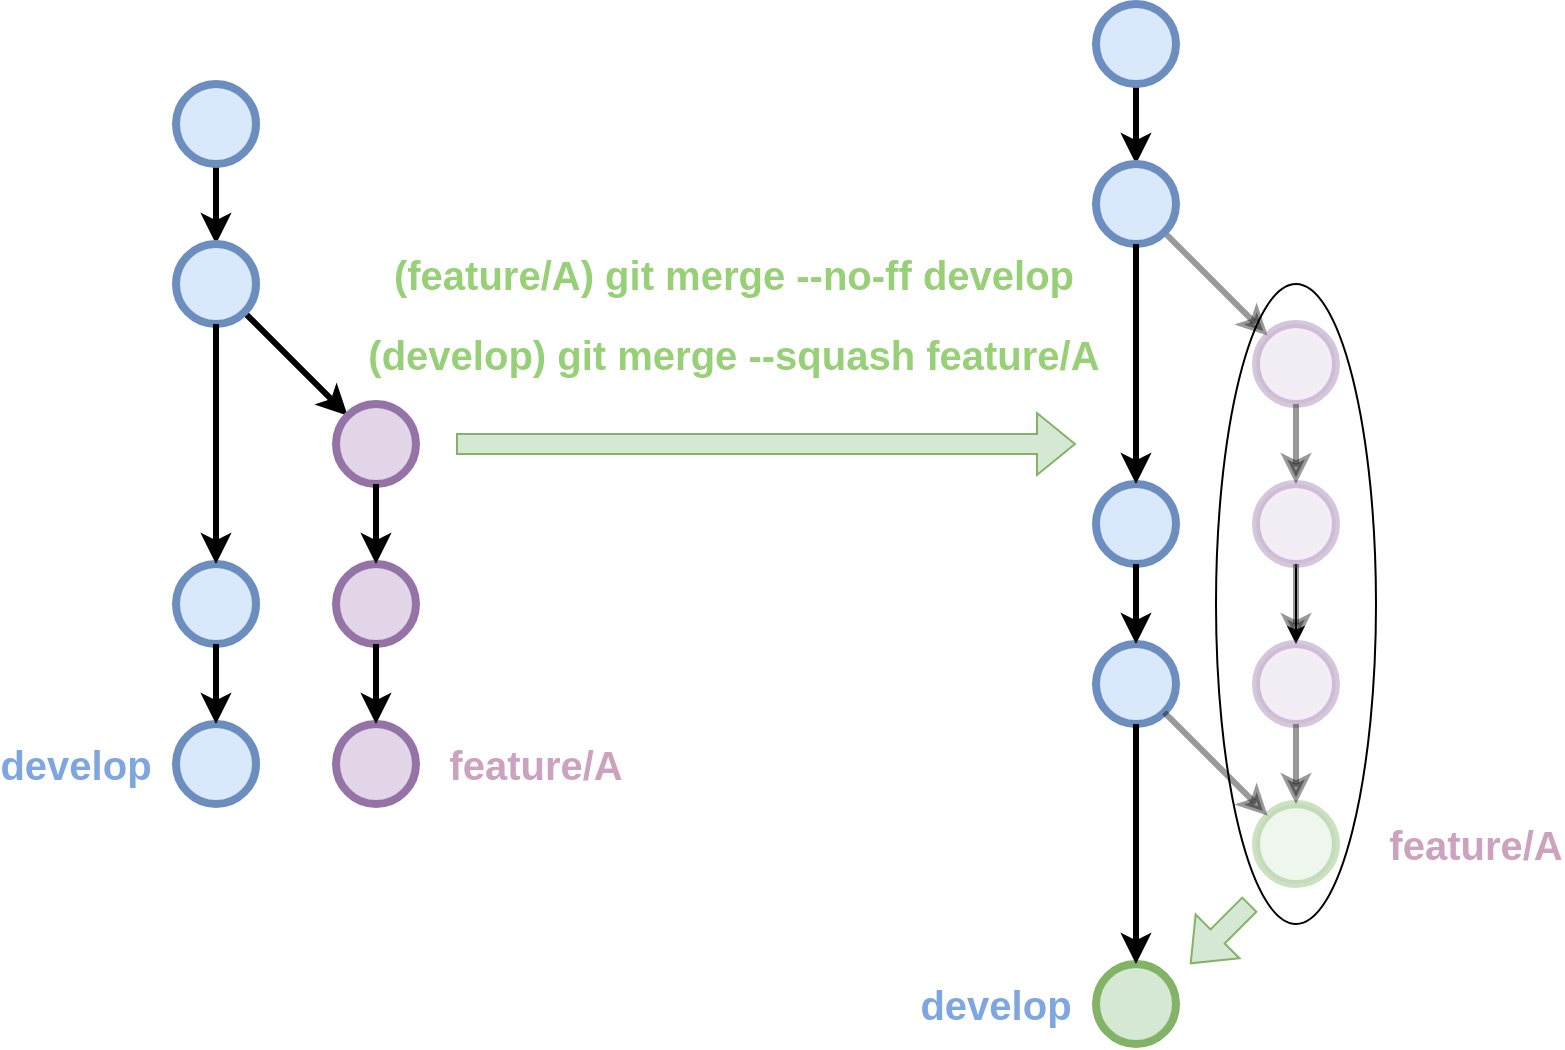 <mxfile version="24.8.0">
  <diagram name="Pàgina-1" id="ANfU_E7pHBMlSpgSDisd">
    <mxGraphModel dx="1434" dy="754" grid="1" gridSize="10" guides="1" tooltips="1" connect="1" arrows="1" fold="1" page="1" pageScale="1" pageWidth="827" pageHeight="1169" math="0" shadow="0">
      <root>
        <mxCell id="0" />
        <mxCell id="1" parent="0" />
        <mxCell id="q3OaoekdAnvkXVUmLFM6-1" value="" style="shape=flexArrow;endArrow=classic;html=1;rounded=0;fillColor=#d5e8d4;strokeColor=#82b366;" parent="1" edge="1">
          <mxGeometry width="50" height="50" relative="1" as="geometry">
            <mxPoint x="460" y="500" as="sourcePoint" />
            <mxPoint x="770" y="500" as="targetPoint" />
          </mxGeometry>
        </mxCell>
        <mxCell id="q3OaoekdAnvkXVUmLFM6-3" value="" style="group" parent="1" vertex="1" connectable="0">
          <mxGeometry x="240" y="320" width="290" height="360" as="geometry" />
        </mxCell>
        <mxCell id="q3OaoekdAnvkXVUmLFM6-4" value="" style="edgeStyle=orthogonalEdgeStyle;rounded=0;orthogonalLoop=1;jettySize=auto;html=1;strokeWidth=3;" parent="q3OaoekdAnvkXVUmLFM6-3" source="q3OaoekdAnvkXVUmLFM6-5" target="q3OaoekdAnvkXVUmLFM6-8" edge="1">
          <mxGeometry relative="1" as="geometry" />
        </mxCell>
        <mxCell id="q3OaoekdAnvkXVUmLFM6-5" value="" style="ellipse;whiteSpace=wrap;html=1;fillColor=#dae8fc;strokeColor=#6c8ebf;strokeWidth=4;" parent="q3OaoekdAnvkXVUmLFM6-3" vertex="1">
          <mxGeometry x="80" width="40" height="40" as="geometry" />
        </mxCell>
        <mxCell id="q3OaoekdAnvkXVUmLFM6-6" value="&lt;font size=&quot;1&quot; color=&quot;#7ea6e0&quot;&gt;&lt;b style=&quot;font-size: 20px;&quot;&gt;develop&lt;/b&gt;&lt;/font&gt;" style="text;html=1;align=center;verticalAlign=middle;whiteSpace=wrap;rounded=0;" parent="q3OaoekdAnvkXVUmLFM6-3" vertex="1">
          <mxGeometry y="325" width="60" height="30" as="geometry" />
        </mxCell>
        <mxCell id="q3OaoekdAnvkXVUmLFM6-7" style="rounded=0;orthogonalLoop=1;jettySize=auto;html=1;strokeWidth=3;" parent="q3OaoekdAnvkXVUmLFM6-3" source="q3OaoekdAnvkXVUmLFM6-8" target="q3OaoekdAnvkXVUmLFM6-9" edge="1">
          <mxGeometry relative="1" as="geometry" />
        </mxCell>
        <mxCell id="q3OaoekdAnvkXVUmLFM6-8" value="" style="ellipse;whiteSpace=wrap;html=1;fillColor=#dae8fc;strokeColor=#6c8ebf;strokeWidth=4;" parent="q3OaoekdAnvkXVUmLFM6-3" vertex="1">
          <mxGeometry x="80" y="80" width="40" height="40" as="geometry" />
        </mxCell>
        <mxCell id="q3OaoekdAnvkXVUmLFM6-9" value="" style="ellipse;whiteSpace=wrap;html=1;fillColor=#e1d5e7;strokeColor=#9673a6;strokeWidth=4;" parent="q3OaoekdAnvkXVUmLFM6-3" vertex="1">
          <mxGeometry x="160" y="160" width="40" height="40" as="geometry" />
        </mxCell>
        <mxCell id="q3OaoekdAnvkXVUmLFM6-10" value="" style="ellipse;whiteSpace=wrap;html=1;fillColor=#dae8fc;strokeColor=#6c8ebf;strokeWidth=4;" parent="q3OaoekdAnvkXVUmLFM6-3" vertex="1">
          <mxGeometry x="80" y="240" width="40" height="40" as="geometry" />
        </mxCell>
        <mxCell id="q3OaoekdAnvkXVUmLFM6-11" value="" style="ellipse;whiteSpace=wrap;html=1;fillColor=#e1d5e7;strokeColor=#9673a6;strokeWidth=4;" parent="q3OaoekdAnvkXVUmLFM6-3" vertex="1">
          <mxGeometry x="160" y="240" width="40" height="40" as="geometry" />
        </mxCell>
        <mxCell id="q3OaoekdAnvkXVUmLFM6-12" style="rounded=0;orthogonalLoop=1;jettySize=auto;html=1;strokeWidth=3;" parent="q3OaoekdAnvkXVUmLFM6-3" source="q3OaoekdAnvkXVUmLFM6-9" target="q3OaoekdAnvkXVUmLFM6-11" edge="1">
          <mxGeometry relative="1" as="geometry">
            <mxPoint x="124" y="124" as="sourcePoint" />
            <mxPoint x="176" y="176" as="targetPoint" />
          </mxGeometry>
        </mxCell>
        <mxCell id="q3OaoekdAnvkXVUmLFM6-13" style="rounded=0;orthogonalLoop=1;jettySize=auto;html=1;strokeWidth=3;" parent="q3OaoekdAnvkXVUmLFM6-3" source="q3OaoekdAnvkXVUmLFM6-8" target="q3OaoekdAnvkXVUmLFM6-10" edge="1">
          <mxGeometry relative="1" as="geometry">
            <mxPoint x="190" y="210" as="sourcePoint" />
            <mxPoint x="190" y="250" as="targetPoint" />
          </mxGeometry>
        </mxCell>
        <mxCell id="q3OaoekdAnvkXVUmLFM6-14" value="" style="ellipse;whiteSpace=wrap;html=1;fillColor=#dae8fc;strokeColor=#6c8ebf;strokeWidth=4;" parent="q3OaoekdAnvkXVUmLFM6-3" vertex="1">
          <mxGeometry x="80" y="320" width="40" height="40" as="geometry" />
        </mxCell>
        <mxCell id="q3OaoekdAnvkXVUmLFM6-15" value="" style="ellipse;whiteSpace=wrap;html=1;fillColor=#e1d5e7;strokeColor=#9673a6;strokeWidth=4;" parent="q3OaoekdAnvkXVUmLFM6-3" vertex="1">
          <mxGeometry x="160" y="320" width="40" height="40" as="geometry" />
        </mxCell>
        <mxCell id="q3OaoekdAnvkXVUmLFM6-16" style="rounded=0;orthogonalLoop=1;jettySize=auto;html=1;strokeWidth=3;" parent="q3OaoekdAnvkXVUmLFM6-3" source="q3OaoekdAnvkXVUmLFM6-10" target="q3OaoekdAnvkXVUmLFM6-14" edge="1">
          <mxGeometry relative="1" as="geometry">
            <mxPoint x="110" y="130" as="sourcePoint" />
            <mxPoint x="110" y="250" as="targetPoint" />
          </mxGeometry>
        </mxCell>
        <mxCell id="q3OaoekdAnvkXVUmLFM6-17" style="rounded=0;orthogonalLoop=1;jettySize=auto;html=1;strokeWidth=3;" parent="q3OaoekdAnvkXVUmLFM6-3" source="q3OaoekdAnvkXVUmLFM6-11" target="q3OaoekdAnvkXVUmLFM6-15" edge="1">
          <mxGeometry relative="1" as="geometry">
            <mxPoint x="190" y="210" as="sourcePoint" />
            <mxPoint x="280" y="260" as="targetPoint" />
          </mxGeometry>
        </mxCell>
        <mxCell id="q3OaoekdAnvkXVUmLFM6-18" value="&lt;font color=&quot;#cda2be&quot; size=&quot;1&quot;&gt;&lt;b style=&quot;font-size: 20px;&quot;&gt;feature/A&lt;/b&gt;&lt;/font&gt;" style="text;html=1;align=center;verticalAlign=middle;whiteSpace=wrap;rounded=0;" parent="q3OaoekdAnvkXVUmLFM6-3" vertex="1">
          <mxGeometry x="230" y="325" width="60" height="30" as="geometry" />
        </mxCell>
        <mxCell id="q3OaoekdAnvkXVUmLFM6-37" value="&lt;font size=&quot;1&quot; color=&quot;#97d077&quot; style=&quot;&quot;&gt;&lt;b style=&quot;font-size: 20px;&quot;&gt;(&lt;/b&gt;&lt;/font&gt;&lt;b style=&quot;color: rgb(151, 208, 119); font-size: 20px;&quot;&gt;develop&lt;/b&gt;&lt;font size=&quot;1&quot; color=&quot;#97d077&quot; style=&quot;&quot;&gt;&lt;b style=&quot;font-size: 20px;&quot;&gt;) git merge --squash feature/A&lt;/b&gt;&lt;/font&gt;" style="text;html=1;align=center;verticalAlign=middle;whiteSpace=wrap;rounded=0;" parent="1" vertex="1">
          <mxGeometry x="414" y="440" width="370" height="30" as="geometry" />
        </mxCell>
        <mxCell id="oEOGCDZEKHjzFUREmpqI-1" value="&lt;font size=&quot;1&quot; color=&quot;#97d077&quot; style=&quot;&quot;&gt;&lt;b style=&quot;font-size: 20px;&quot;&gt;(&lt;/b&gt;&lt;/font&gt;&lt;b style=&quot;color: rgb(151, 208, 119); font-size: 20px;&quot;&gt;feature/A&lt;/b&gt;&lt;font size=&quot;1&quot; color=&quot;#97d077&quot; style=&quot;&quot;&gt;&lt;b style=&quot;font-size: 20px;&quot;&gt;) git merge --no-ff&amp;nbsp;&lt;/b&gt;&lt;/font&gt;&lt;b style=&quot;color: rgb(151, 208, 119); font-size: 20px;&quot;&gt;develop&lt;/b&gt;" style="text;html=1;align=center;verticalAlign=middle;whiteSpace=wrap;rounded=0;" parent="1" vertex="1">
          <mxGeometry x="414" y="400" width="370" height="30" as="geometry" />
        </mxCell>
        <mxCell id="hFkgrCWrJSU7KXQrdNRA-5" value="" style="ellipse;whiteSpace=wrap;html=1;" parent="1" vertex="1">
          <mxGeometry x="840" y="420" width="80" height="320" as="geometry" />
        </mxCell>
        <mxCell id="nNz4s0xaN7WfVtO6dp6d-2" value="" style="edgeStyle=orthogonalEdgeStyle;rounded=0;orthogonalLoop=1;jettySize=auto;html=1;strokeWidth=3;" parent="1" source="nNz4s0xaN7WfVtO6dp6d-3" target="nNz4s0xaN7WfVtO6dp6d-6" edge="1">
          <mxGeometry relative="1" as="geometry" />
        </mxCell>
        <mxCell id="nNz4s0xaN7WfVtO6dp6d-3" value="" style="ellipse;whiteSpace=wrap;html=1;fillColor=#dae8fc;strokeColor=#6c8ebf;strokeWidth=4;" parent="1" vertex="1">
          <mxGeometry x="780" y="280" width="40" height="40" as="geometry" />
        </mxCell>
        <mxCell id="nNz4s0xaN7WfVtO6dp6d-4" value="&lt;font size=&quot;1&quot; color=&quot;#7ea6e0&quot;&gt;&lt;b style=&quot;font-size: 20px;&quot;&gt;develop&lt;/b&gt;&lt;/font&gt;" style="text;html=1;align=center;verticalAlign=middle;whiteSpace=wrap;rounded=0;" parent="1" vertex="1">
          <mxGeometry x="700" y="765" width="60" height="30" as="geometry" />
        </mxCell>
        <mxCell id="nNz4s0xaN7WfVtO6dp6d-5" style="rounded=0;orthogonalLoop=1;jettySize=auto;html=1;strokeWidth=3;opacity=40;" parent="1" source="nNz4s0xaN7WfVtO6dp6d-6" target="nNz4s0xaN7WfVtO6dp6d-7" edge="1">
          <mxGeometry relative="1" as="geometry" />
        </mxCell>
        <mxCell id="nNz4s0xaN7WfVtO6dp6d-6" value="" style="ellipse;whiteSpace=wrap;html=1;fillColor=#dae8fc;strokeColor=#6c8ebf;strokeWidth=4;" parent="1" vertex="1">
          <mxGeometry x="780" y="360" width="40" height="40" as="geometry" />
        </mxCell>
        <mxCell id="nNz4s0xaN7WfVtO6dp6d-7" value="" style="ellipse;whiteSpace=wrap;html=1;fillColor=#e1d5e7;strokeColor=#9673a6;strokeWidth=4;opacity=40;" parent="1" vertex="1">
          <mxGeometry x="860" y="440" width="40" height="40" as="geometry" />
        </mxCell>
        <mxCell id="nNz4s0xaN7WfVtO6dp6d-8" value="" style="ellipse;whiteSpace=wrap;html=1;fillColor=#dae8fc;strokeColor=#6c8ebf;strokeWidth=4;" parent="1" vertex="1">
          <mxGeometry x="780" y="520" width="40" height="40" as="geometry" />
        </mxCell>
        <mxCell id="hFkgrCWrJSU7KXQrdNRA-1" value="" style="edgeStyle=orthogonalEdgeStyle;rounded=0;orthogonalLoop=1;jettySize=auto;html=1;" parent="1" source="nNz4s0xaN7WfVtO6dp6d-9" target="nNz4s0xaN7WfVtO6dp6d-13" edge="1">
          <mxGeometry relative="1" as="geometry" />
        </mxCell>
        <mxCell id="nNz4s0xaN7WfVtO6dp6d-9" value="" style="ellipse;whiteSpace=wrap;html=1;fillColor=#e1d5e7;strokeColor=#9673a6;strokeWidth=4;opacity=40;" parent="1" vertex="1">
          <mxGeometry x="860" y="520" width="40" height="40" as="geometry" />
        </mxCell>
        <mxCell id="nNz4s0xaN7WfVtO6dp6d-10" style="rounded=0;orthogonalLoop=1;jettySize=auto;html=1;strokeWidth=3;opacity=40;" parent="1" source="nNz4s0xaN7WfVtO6dp6d-7" target="nNz4s0xaN7WfVtO6dp6d-9" edge="1">
          <mxGeometry relative="1" as="geometry">
            <mxPoint x="824" y="404" as="sourcePoint" />
            <mxPoint x="876" y="456" as="targetPoint" />
          </mxGeometry>
        </mxCell>
        <mxCell id="nNz4s0xaN7WfVtO6dp6d-11" style="rounded=0;orthogonalLoop=1;jettySize=auto;html=1;strokeWidth=3;" parent="1" source="nNz4s0xaN7WfVtO6dp6d-6" target="nNz4s0xaN7WfVtO6dp6d-8" edge="1">
          <mxGeometry relative="1" as="geometry">
            <mxPoint x="890" y="490" as="sourcePoint" />
            <mxPoint x="890" y="530" as="targetPoint" />
          </mxGeometry>
        </mxCell>
        <mxCell id="nNz4s0xaN7WfVtO6dp6d-12" value="" style="ellipse;whiteSpace=wrap;html=1;fillColor=#dae8fc;strokeColor=#6c8ebf;strokeWidth=4;" parent="1" vertex="1">
          <mxGeometry x="780" y="600" width="40" height="40" as="geometry" />
        </mxCell>
        <mxCell id="nNz4s0xaN7WfVtO6dp6d-13" value="" style="ellipse;whiteSpace=wrap;html=1;fillColor=#e1d5e7;strokeColor=#9673a6;strokeWidth=4;opacity=40;" parent="1" vertex="1">
          <mxGeometry x="860" y="600" width="40" height="40" as="geometry" />
        </mxCell>
        <mxCell id="nNz4s0xaN7WfVtO6dp6d-14" style="rounded=0;orthogonalLoop=1;jettySize=auto;html=1;strokeWidth=3;" parent="1" source="nNz4s0xaN7WfVtO6dp6d-8" target="nNz4s0xaN7WfVtO6dp6d-12" edge="1">
          <mxGeometry relative="1" as="geometry">
            <mxPoint x="810" y="410" as="sourcePoint" />
            <mxPoint x="810" y="530" as="targetPoint" />
          </mxGeometry>
        </mxCell>
        <mxCell id="nNz4s0xaN7WfVtO6dp6d-15" style="rounded=0;orthogonalLoop=1;jettySize=auto;html=1;strokeWidth=3;opacity=40;" parent="1" source="nNz4s0xaN7WfVtO6dp6d-9" target="nNz4s0xaN7WfVtO6dp6d-13" edge="1">
          <mxGeometry relative="1" as="geometry">
            <mxPoint x="890" y="490" as="sourcePoint" />
            <mxPoint x="980" y="540" as="targetPoint" />
          </mxGeometry>
        </mxCell>
        <mxCell id="nNz4s0xaN7WfVtO6dp6d-16" value="&lt;font color=&quot;#cda2be&quot; size=&quot;1&quot;&gt;&lt;b style=&quot;font-size: 20px;&quot;&gt;feature/A&lt;/b&gt;&lt;/font&gt;" style="text;html=1;align=center;verticalAlign=middle;whiteSpace=wrap;rounded=0;opacity=40;" parent="1" vertex="1">
          <mxGeometry x="940" y="685" width="60" height="30" as="geometry" />
        </mxCell>
        <mxCell id="hFkgrCWrJSU7KXQrdNRA-3" value="" style="ellipse;whiteSpace=wrap;html=1;fillColor=#d5e8d4;strokeColor=#82b366;strokeWidth=4;" parent="1" vertex="1">
          <mxGeometry x="780" y="760" width="40" height="40" as="geometry" />
        </mxCell>
        <mxCell id="hFkgrCWrJSU7KXQrdNRA-4" style="rounded=0;orthogonalLoop=1;jettySize=auto;html=1;strokeWidth=3;" parent="1" source="nNz4s0xaN7WfVtO6dp6d-12" target="hFkgrCWrJSU7KXQrdNRA-3" edge="1">
          <mxGeometry relative="1" as="geometry">
            <mxPoint x="880" y="690" as="sourcePoint" />
            <mxPoint x="810" y="610" as="targetPoint" />
          </mxGeometry>
        </mxCell>
        <mxCell id="hFkgrCWrJSU7KXQrdNRA-6" value="" style="shape=flexArrow;endArrow=classic;html=1;rounded=0;fillColor=#d5e8d4;strokeColor=#82b366;" parent="1" edge="1">
          <mxGeometry width="50" height="50" relative="1" as="geometry">
            <mxPoint x="857" y="730" as="sourcePoint" />
            <mxPoint x="827" y="760" as="targetPoint" />
          </mxGeometry>
        </mxCell>
        <mxCell id="oEOGCDZEKHjzFUREmpqI-2" value="" style="ellipse;whiteSpace=wrap;html=1;fillColor=#d5e8d4;strokeColor=#82b366;strokeWidth=4;opacity=40;" parent="1" vertex="1">
          <mxGeometry x="860" y="680" width="40" height="40" as="geometry" />
        </mxCell>
        <mxCell id="oEOGCDZEKHjzFUREmpqI-3" style="rounded=0;orthogonalLoop=1;jettySize=auto;html=1;strokeWidth=3;opacity=40;" parent="1" source="nNz4s0xaN7WfVtO6dp6d-13" target="oEOGCDZEKHjzFUREmpqI-2" edge="1">
          <mxGeometry relative="1" as="geometry">
            <mxPoint x="890" y="570" as="sourcePoint" />
            <mxPoint x="890" y="610" as="targetPoint" />
          </mxGeometry>
        </mxCell>
        <mxCell id="oEOGCDZEKHjzFUREmpqI-4" style="rounded=0;orthogonalLoop=1;jettySize=auto;html=1;strokeWidth=3;opacity=40;" parent="1" source="nNz4s0xaN7WfVtO6dp6d-12" target="oEOGCDZEKHjzFUREmpqI-2" edge="1">
          <mxGeometry relative="1" as="geometry">
            <mxPoint x="890" y="650" as="sourcePoint" />
            <mxPoint x="890" y="690" as="targetPoint" />
          </mxGeometry>
        </mxCell>
      </root>
    </mxGraphModel>
  </diagram>
</mxfile>
